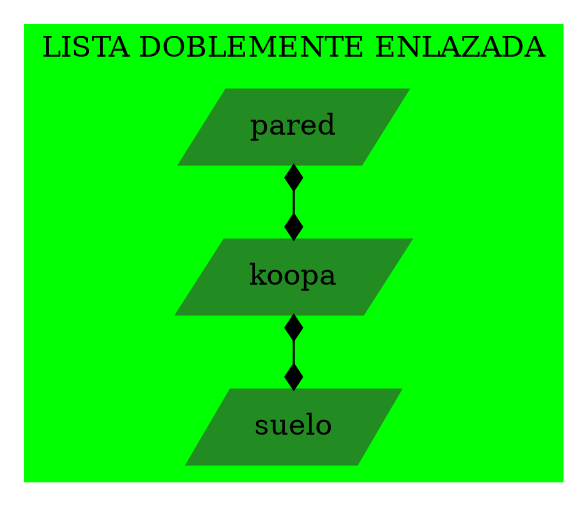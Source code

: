 digraph G{
subgraph cluster1{
node [shape=parallelogram,style=filled,color=forestgreen];
style=filled;
color=green;
edge [arrowhead=diamond,arrowtail=diamond,dir=both];
label="LISTA DOBLEMENTE ENLAZADA";
nodo0[label="pared"];
nodo0->nodo1;
nodo1[label="koopa"];
nodo1->nodo2;
nodo2[label="suelo"];
}
}
